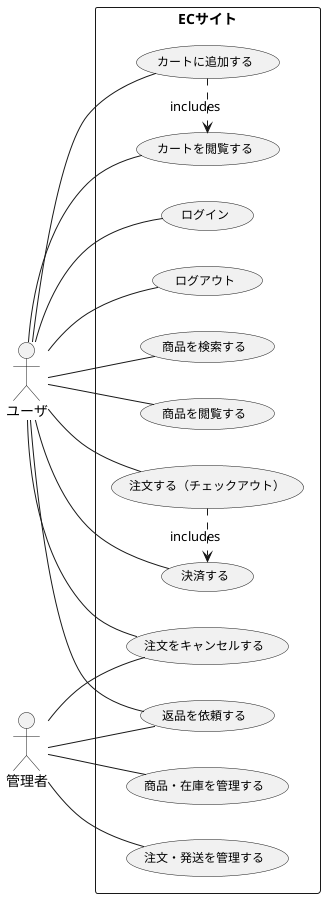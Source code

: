 @startuml usecase_ec
left to right direction
skinparam usecase {
  FontSize 12
}

actor ユーザ as User
actor 管理者 as Admin

rectangle "ECサイト" {
  usecase UC01 as "ログイン"
  usecase UC02 as "ログアウト"
  usecase UC03 as "商品を検索する"
  usecase UC04 as "商品を閲覧する"
  usecase UC05 as "カートに追加する"
  usecase UC06 as "カートを閲覧する"
  usecase UC07 as "注文する（チェックアウト）"
  usecase UC08 as "注文をキャンセルする"
  usecase UC09 as "返品を依頼する"
  usecase UC10 as "決済する"
  usecase UC11 as "商品・在庫を管理する" 
  usecase UC12 as "注文・発送を管理する"
}

User -- UC01
User -- UC02
User -- UC03
User -- UC04
User -- UC05
User -- UC06
User -- UC07
User -- UC08
User -- UC09
User -- UC10

Admin -- UC11
Admin -- UC12
Admin -- UC08
Admin -- UC09

UC07 .> UC10 : includes
UC05 .> UC06 : includes

@enduml